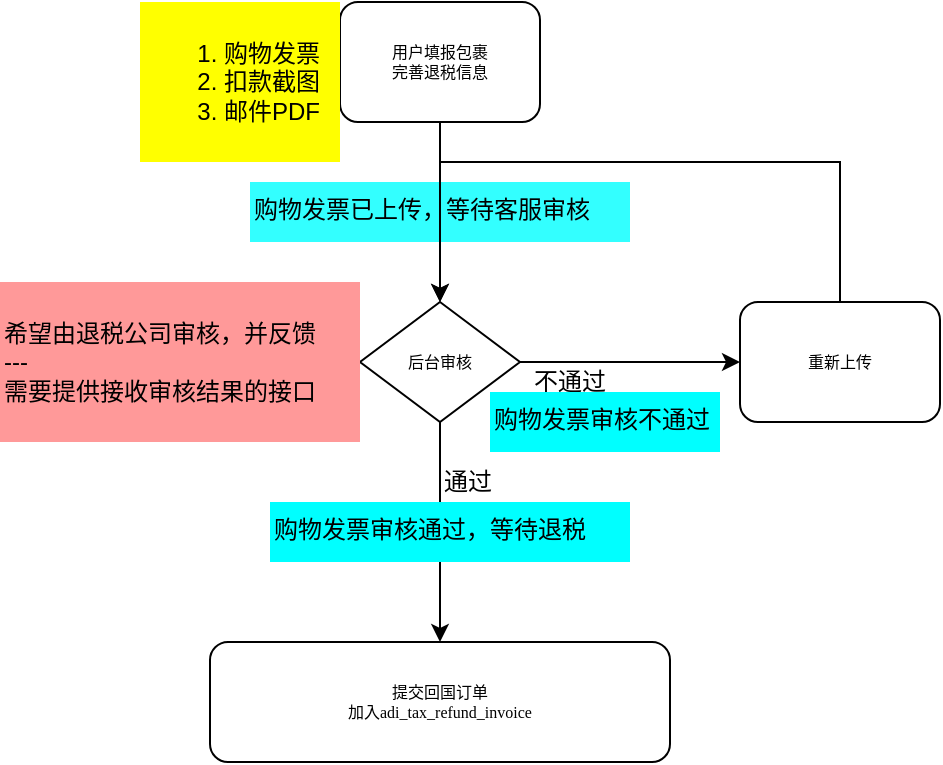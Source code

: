 <mxfile version="12.2.6" type="github" pages="1">
  <diagram name="Page-1" id="74e2e168-ea6b-b213-b513-2b3c1d86103e">
    <mxGraphModel dx="2240" dy="1162" grid="1" gridSize="10" guides="1" tooltips="1" connect="1" arrows="1" fold="1" page="1" pageScale="1" pageWidth="1100" pageHeight="850" background="#ffffff" math="0" shadow="0">
      <root>
        <mxCell id="0"/>
        <mxCell id="1" parent="0"/>
        <mxCell id="-XIAN5wkCvrdkJeY7ch8-14" value="" style="edgeStyle=orthogonalEdgeStyle;rounded=0;orthogonalLoop=1;jettySize=auto;html=1;entryX=0.5;entryY=0;entryDx=0;entryDy=0;" edge="1" parent="1" source="-XIAN5wkCvrdkJeY7ch8-1" target="-XIAN5wkCvrdkJeY7ch8-16">
          <mxGeometry relative="1" as="geometry">
            <mxPoint x="500" y="230" as="targetPoint"/>
          </mxGeometry>
        </mxCell>
        <mxCell id="-XIAN5wkCvrdkJeY7ch8-1" value="用户填报包裹&lt;br&gt;完善退税信息" style="rounded=1;whiteSpace=wrap;html=1;shadow=0;labelBackgroundColor=none;strokeWidth=1;fontFamily=Verdana;fontSize=8;align=center;" vertex="1" parent="1">
          <mxGeometry x="450" y="90" width="100" height="60" as="geometry"/>
        </mxCell>
        <mxCell id="-XIAN5wkCvrdkJeY7ch8-2" value="提交回国订单&lt;br&gt;加入adi_tax_refund_invoice" style="rounded=1;whiteSpace=wrap;html=1;shadow=0;labelBackgroundColor=none;strokeWidth=1;fontFamily=Verdana;fontSize=8;align=center;" vertex="1" parent="1">
          <mxGeometry x="385" y="410" width="230" height="60" as="geometry"/>
        </mxCell>
        <mxCell id="-XIAN5wkCvrdkJeY7ch8-11" value="&lt;ol&gt;&lt;li&gt;购物发票&lt;/li&gt;&lt;li&gt;扣款截图&lt;/li&gt;&lt;li&gt;邮件PDF&lt;/li&gt;&lt;/ol&gt;" style="text;strokeColor=none;fillColor=#FFFF00;html=1;whiteSpace=wrap;verticalAlign=middle;overflow=hidden;" vertex="1" parent="1">
          <mxGeometry x="350" y="90" width="100" height="80" as="geometry"/>
        </mxCell>
        <mxCell id="-XIAN5wkCvrdkJeY7ch8-15" value="购物发票已上传，等待客服审核" style="text;html=1;fillColor=#33FFFF;" vertex="1" parent="1">
          <mxGeometry x="405" y="180" width="190" height="30" as="geometry"/>
        </mxCell>
        <mxCell id="-XIAN5wkCvrdkJeY7ch8-19" value="" style="edgeStyle=orthogonalEdgeStyle;rounded=0;orthogonalLoop=1;jettySize=auto;html=1;entryX=0;entryY=0.5;entryDx=0;entryDy=0;" edge="1" parent="1" source="-XIAN5wkCvrdkJeY7ch8-16" target="-XIAN5wkCvrdkJeY7ch8-25">
          <mxGeometry relative="1" as="geometry">
            <mxPoint x="620" y="270" as="targetPoint"/>
          </mxGeometry>
        </mxCell>
        <mxCell id="-XIAN5wkCvrdkJeY7ch8-21" value="" style="edgeStyle=orthogonalEdgeStyle;rounded=0;orthogonalLoop=1;jettySize=auto;html=1;entryX=0.5;entryY=0;entryDx=0;entryDy=0;" edge="1" parent="1" source="-XIAN5wkCvrdkJeY7ch8-16" target="-XIAN5wkCvrdkJeY7ch8-2">
          <mxGeometry relative="1" as="geometry">
            <mxPoint x="500" y="380" as="targetPoint"/>
          </mxGeometry>
        </mxCell>
        <mxCell id="-XIAN5wkCvrdkJeY7ch8-16" value="后台审核" style="rhombus;whiteSpace=wrap;html=1;rounded=0;shadow=0;labelBackgroundColor=none;strokeWidth=1;fontFamily=Verdana;fontSize=8;align=center;" vertex="1" parent="1">
          <mxGeometry x="460" y="240" width="80" height="60" as="geometry"/>
        </mxCell>
        <mxCell id="-XIAN5wkCvrdkJeY7ch8-22" value="通过" style="text;html=1;resizable=0;points=[];autosize=1;align=left;verticalAlign=top;spacingTop=-4;" vertex="1" parent="1">
          <mxGeometry x="500" y="320" width="40" height="20" as="geometry"/>
        </mxCell>
        <mxCell id="-XIAN5wkCvrdkJeY7ch8-23" value="不通过" style="text;html=1;resizable=0;points=[];autosize=1;align=left;verticalAlign=top;spacingTop=-4;" vertex="1" parent="1">
          <mxGeometry x="545" y="270" width="50" height="20" as="geometry"/>
        </mxCell>
        <mxCell id="-XIAN5wkCvrdkJeY7ch8-29" value="" style="edgeStyle=orthogonalEdgeStyle;rounded=0;orthogonalLoop=1;jettySize=auto;html=1;entryX=0.5;entryY=0;entryDx=0;entryDy=0;" edge="1" parent="1" source="-XIAN5wkCvrdkJeY7ch8-25" target="-XIAN5wkCvrdkJeY7ch8-16">
          <mxGeometry relative="1" as="geometry">
            <mxPoint x="700" y="160" as="targetPoint"/>
            <Array as="points">
              <mxPoint x="700" y="170"/>
              <mxPoint x="500" y="170"/>
            </Array>
          </mxGeometry>
        </mxCell>
        <mxCell id="-XIAN5wkCvrdkJeY7ch8-25" value="重新上传" style="rounded=1;whiteSpace=wrap;html=1;shadow=0;labelBackgroundColor=none;strokeWidth=1;fontFamily=Verdana;fontSize=8;align=center;" vertex="1" parent="1">
          <mxGeometry x="650" y="240" width="100" height="60" as="geometry"/>
        </mxCell>
        <mxCell id="-XIAN5wkCvrdkJeY7ch8-30" value="购物发票审核通过，等待退税" style="text;html=1;fillColor=#00FFFF;" vertex="1" parent="1">
          <mxGeometry x="415" y="340" width="180" height="30" as="geometry"/>
        </mxCell>
        <mxCell id="-XIAN5wkCvrdkJeY7ch8-31" value="购物发票审核不通过" style="text;html=1;fillColor=#00FFFF;" vertex="1" parent="1">
          <mxGeometry x="525" y="285" width="115" height="30" as="geometry"/>
        </mxCell>
        <mxCell id="-XIAN5wkCvrdkJeY7ch8-32" value="&lt;div&gt;希望由退税公司审核，并反馈&lt;/div&gt;&lt;div&gt;---&lt;/div&gt;&lt;div&gt;需要提供接收审核结果的接口&lt;/div&gt;" style="text;strokeColor=none;fillColor=#FF9999;html=1;whiteSpace=wrap;verticalAlign=middle;overflow=hidden;" vertex="1" parent="1">
          <mxGeometry x="280" y="230" width="180" height="80" as="geometry"/>
        </mxCell>
      </root>
    </mxGraphModel>
  </diagram>
</mxfile>
